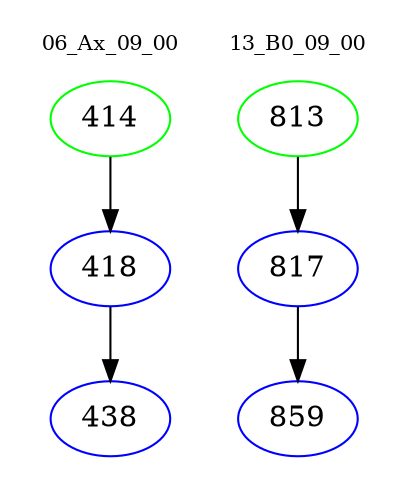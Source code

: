 digraph{
subgraph cluster_0 {
color = white
label = "06_Ax_09_00";
fontsize=10;
T0_414 [label="414", color="green"]
T0_414 -> T0_418 [color="black"]
T0_418 [label="418", color="blue"]
T0_418 -> T0_438 [color="black"]
T0_438 [label="438", color="blue"]
}
subgraph cluster_1 {
color = white
label = "13_B0_09_00";
fontsize=10;
T1_813 [label="813", color="green"]
T1_813 -> T1_817 [color="black"]
T1_817 [label="817", color="blue"]
T1_817 -> T1_859 [color="black"]
T1_859 [label="859", color="blue"]
}
}
